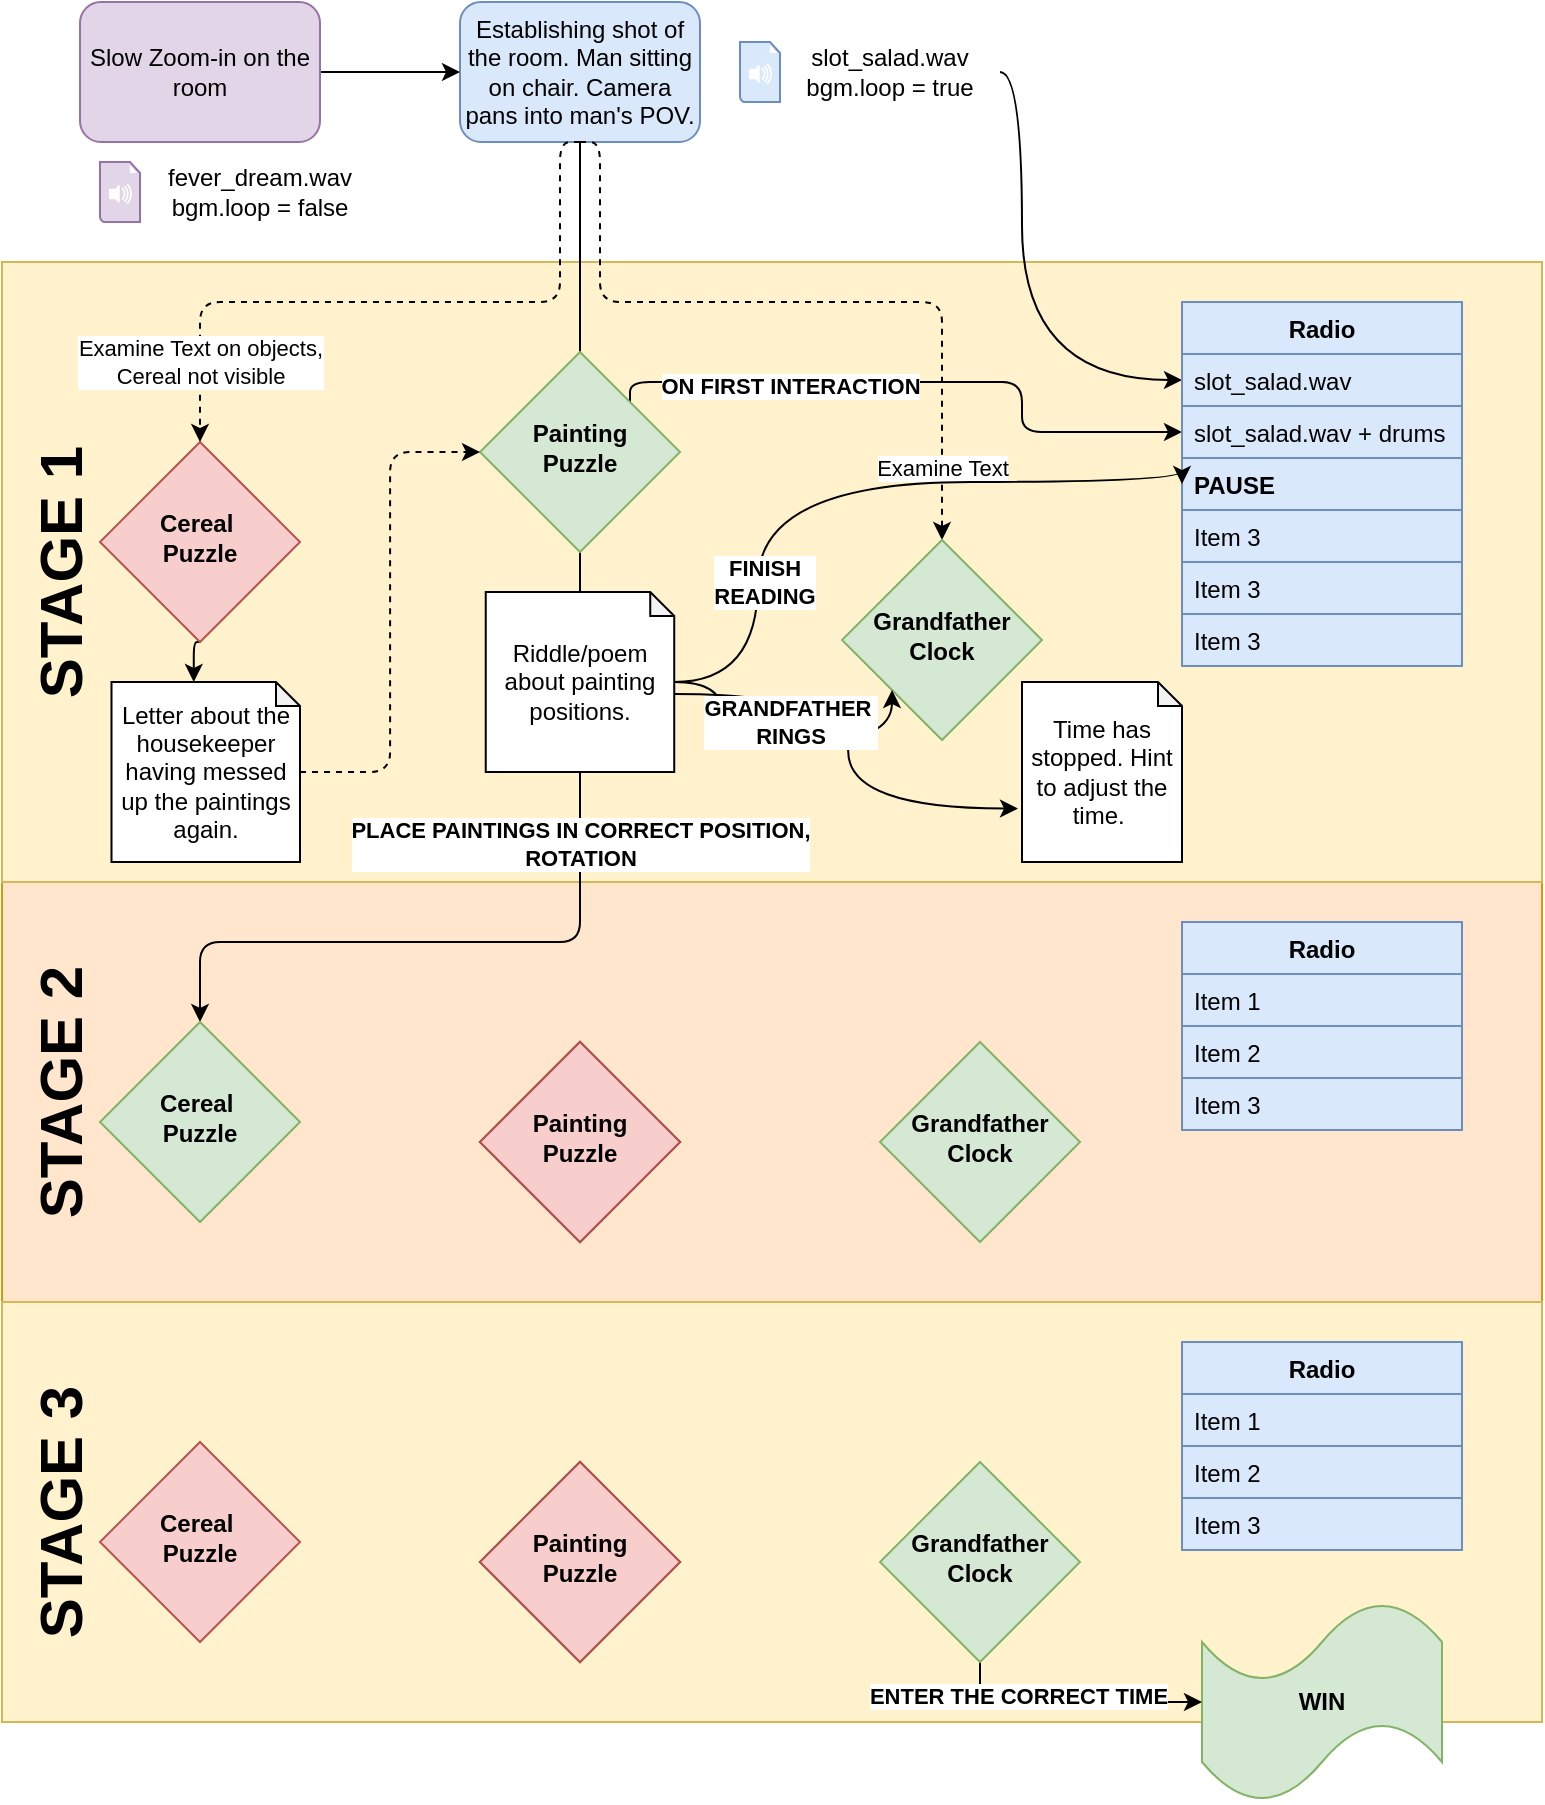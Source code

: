 <mxfile version="14.9.4" type="github">
  <diagram id="C5RBs43oDa-KdzZeNtuy" name="Page-1">
    <mxGraphModel dx="981" dy="526" grid="1" gridSize="10" guides="1" tooltips="1" connect="1" arrows="1" fold="1" page="1" pageScale="1" pageWidth="827" pageHeight="1169" math="0" shadow="0">
      <root>
        <mxCell id="WIyWlLk6GJQsqaUBKTNV-0" />
        <mxCell id="WIyWlLk6GJQsqaUBKTNV-1" parent="WIyWlLk6GJQsqaUBKTNV-0" />
        <mxCell id="HRKX2HEnGMGtDpEJBREF-33" value="" style="rounded=0;whiteSpace=wrap;html=1;labelBackgroundColor=none;fillColor=#ffe6cc;strokeColor=#d79b00;" vertex="1" parent="WIyWlLk6GJQsqaUBKTNV-1">
          <mxGeometry x="20" y="450" width="770" height="210" as="geometry" />
        </mxCell>
        <mxCell id="HRKX2HEnGMGtDpEJBREF-42" value="" style="rounded=0;whiteSpace=wrap;html=1;labelBackgroundColor=none;fillColor=#fff2cc;strokeColor=#d6b656;" vertex="1" parent="WIyWlLk6GJQsqaUBKTNV-1">
          <mxGeometry x="20" y="660" width="770" height="210" as="geometry" />
        </mxCell>
        <mxCell id="HRKX2HEnGMGtDpEJBREF-28" value="" style="rounded=0;whiteSpace=wrap;html=1;labelBackgroundColor=none;fillColor=#fff2cc;strokeColor=#d6b656;" vertex="1" parent="WIyWlLk6GJQsqaUBKTNV-1">
          <mxGeometry x="20" y="140" width="770" height="310" as="geometry" />
        </mxCell>
        <mxCell id="WIyWlLk6GJQsqaUBKTNV-3" value="" style="rounded=1;whiteSpace=wrap;html=1;fontSize=12;glass=0;strokeWidth=1;shadow=0;labelBackgroundColor=none;fillColor=#dae8fc;strokeColor=#6c8ebf;" parent="WIyWlLk6GJQsqaUBKTNV-1" vertex="1">
          <mxGeometry x="249" y="10" width="120" height="70" as="geometry" />
        </mxCell>
        <mxCell id="HRKX2HEnGMGtDpEJBREF-78" style="edgeStyle=orthogonalEdgeStyle;orthogonalLoop=1;jettySize=auto;html=1;exitX=0.5;exitY=1;exitDx=0;exitDy=0;entryX=0;entryY=0;entryDx=41.125;entryDy=0;entryPerimeter=0;rounded=1;" edge="1" parent="WIyWlLk6GJQsqaUBKTNV-1" source="WIyWlLk6GJQsqaUBKTNV-6" target="HRKX2HEnGMGtDpEJBREF-77">
          <mxGeometry relative="1" as="geometry" />
        </mxCell>
        <mxCell id="WIyWlLk6GJQsqaUBKTNV-6" value="&lt;b&gt;Cereal&amp;nbsp;&lt;br&gt;Puzzle&lt;/b&gt;" style="rhombus;whiteSpace=wrap;html=1;shadow=0;fontFamily=Helvetica;fontSize=12;align=center;strokeWidth=1;spacing=6;spacingTop=-4;fillColor=#f8cecc;strokeColor=#b85450;" parent="WIyWlLk6GJQsqaUBKTNV-1" vertex="1">
          <mxGeometry x="69" y="230" width="100" height="100" as="geometry" />
        </mxCell>
        <mxCell id="HRKX2HEnGMGtDpEJBREF-2" style="edgeStyle=orthogonalEdgeStyle;rounded=0;orthogonalLoop=1;jettySize=auto;html=1;" edge="1" parent="WIyWlLk6GJQsqaUBKTNV-1" source="HRKX2HEnGMGtDpEJBREF-1" target="WIyWlLk6GJQsqaUBKTNV-3">
          <mxGeometry relative="1" as="geometry">
            <Array as="points">
              <mxPoint x="219" y="45" />
              <mxPoint x="219" y="45" />
            </Array>
          </mxGeometry>
        </mxCell>
        <mxCell id="HRKX2HEnGMGtDpEJBREF-1" value="" style="rounded=1;whiteSpace=wrap;html=1;fontSize=12;glass=0;strokeWidth=1;shadow=0;fillColor=#e1d5e7;strokeColor=#9673a6;" vertex="1" parent="WIyWlLk6GJQsqaUBKTNV-1">
          <mxGeometry x="59" y="10" width="120" height="70" as="geometry" />
        </mxCell>
        <mxCell id="HRKX2HEnGMGtDpEJBREF-3" value="Slow Zoom-in on the room" style="text;html=1;align=center;verticalAlign=middle;whiteSpace=wrap;rounded=0;" vertex="1" parent="WIyWlLk6GJQsqaUBKTNV-1">
          <mxGeometry x="59" y="10" width="120" height="70" as="geometry" />
        </mxCell>
        <mxCell id="HRKX2HEnGMGtDpEJBREF-4" value="" style="shadow=0;dashed=0;html=1;labelPosition=center;verticalLabelPosition=bottom;verticalAlign=top;align=center;outlineConnect=0;shape=mxgraph.veeam.audio_file;labelBackgroundColor=none;fillColor=#e1d5e7;strokeColor=#9673a6;" vertex="1" parent="WIyWlLk6GJQsqaUBKTNV-1">
          <mxGeometry x="69" y="90" width="20" height="30" as="geometry" />
        </mxCell>
        <mxCell id="HRKX2HEnGMGtDpEJBREF-5" value="fever_dream.wav&lt;br&gt;bgm.loop = false" style="text;html=1;strokeColor=none;fillColor=none;align=center;verticalAlign=middle;whiteSpace=wrap;rounded=0;labelBackgroundColor=none;" vertex="1" parent="WIyWlLk6GJQsqaUBKTNV-1">
          <mxGeometry x="129" y="95" width="40" height="20" as="geometry" />
        </mxCell>
        <mxCell id="HRKX2HEnGMGtDpEJBREF-14" style="edgeStyle=orthogonalEdgeStyle;rounded=0;orthogonalLoop=1;jettySize=auto;html=1;entryX=0.5;entryY=0;entryDx=0;entryDy=0;" edge="1" parent="WIyWlLk6GJQsqaUBKTNV-1" source="HRKX2HEnGMGtDpEJBREF-6">
          <mxGeometry relative="1" as="geometry">
            <mxPoint x="309" y="220" as="targetPoint" />
          </mxGeometry>
        </mxCell>
        <mxCell id="HRKX2HEnGMGtDpEJBREF-15" style="edgeStyle=orthogonalEdgeStyle;rounded=1;orthogonalLoop=1;jettySize=auto;html=1;exitX=0.5;exitY=1;exitDx=0;exitDy=0;dashed=1;" edge="1" parent="WIyWlLk6GJQsqaUBKTNV-1" source="HRKX2HEnGMGtDpEJBREF-6" target="WIyWlLk6GJQsqaUBKTNV-6">
          <mxGeometry relative="1" as="geometry">
            <mxPoint x="249" y="220" as="targetPoint" />
            <Array as="points">
              <mxPoint x="299" y="80" />
              <mxPoint x="299" y="160" />
              <mxPoint x="119" y="160" />
            </Array>
          </mxGeometry>
        </mxCell>
        <mxCell id="HRKX2HEnGMGtDpEJBREF-101" value="Examine Text on objects,&lt;br&gt;Cereal not visible" style="edgeLabel;html=1;align=center;verticalAlign=middle;resizable=0;points=[];" vertex="1" connectable="0" parent="HRKX2HEnGMGtDpEJBREF-15">
          <mxGeometry x="0.861" relative="1" as="geometry">
            <mxPoint y="-17" as="offset" />
          </mxGeometry>
        </mxCell>
        <mxCell id="HRKX2HEnGMGtDpEJBREF-18" style="edgeStyle=orthogonalEdgeStyle;rounded=1;orthogonalLoop=1;jettySize=auto;html=1;exitX=0.5;exitY=1;exitDx=0;exitDy=0;dashed=1;" edge="1" parent="WIyWlLk6GJQsqaUBKTNV-1" source="HRKX2HEnGMGtDpEJBREF-6" target="HRKX2HEnGMGtDpEJBREF-17">
          <mxGeometry relative="1" as="geometry">
            <Array as="points">
              <mxPoint x="319" y="80" />
              <mxPoint x="319" y="160" />
              <mxPoint x="490" y="160" />
            </Array>
          </mxGeometry>
        </mxCell>
        <mxCell id="HRKX2HEnGMGtDpEJBREF-100" value="Examine Text" style="edgeLabel;html=1;align=center;verticalAlign=middle;resizable=0;points=[];" vertex="1" connectable="0" parent="HRKX2HEnGMGtDpEJBREF-18">
          <mxGeometry x="0.807" relative="1" as="geometry">
            <mxPoint as="offset" />
          </mxGeometry>
        </mxCell>
        <mxCell id="HRKX2HEnGMGtDpEJBREF-6" value="Establishing shot of the room. Man sitting on chair. Camera pans into man&#39;s POV." style="text;html=1;align=center;verticalAlign=middle;whiteSpace=wrap;rounded=0;" vertex="1" parent="WIyWlLk6GJQsqaUBKTNV-1">
          <mxGeometry x="249" y="10" width="120" height="70" as="geometry" />
        </mxCell>
        <mxCell id="HRKX2HEnGMGtDpEJBREF-9" value="" style="shadow=0;dashed=0;html=1;labelPosition=center;verticalLabelPosition=bottom;verticalAlign=top;align=center;outlineConnect=0;shape=mxgraph.veeam.audio_file;labelBackgroundColor=none;fillColor=#dae8fc;strokeColor=#6c8ebf;" vertex="1" parent="WIyWlLk6GJQsqaUBKTNV-1">
          <mxGeometry x="389" y="30" width="20" height="30" as="geometry" />
        </mxCell>
        <mxCell id="HRKX2HEnGMGtDpEJBREF-64" style="edgeStyle=orthogonalEdgeStyle;curved=1;orthogonalLoop=1;jettySize=auto;html=1;" edge="1" parent="WIyWlLk6GJQsqaUBKTNV-1" source="HRKX2HEnGMGtDpEJBREF-10" target="HRKX2HEnGMGtDpEJBREF-30">
          <mxGeometry relative="1" as="geometry">
            <Array as="points">
              <mxPoint x="530" y="45" />
              <mxPoint x="530" y="199" />
            </Array>
          </mxGeometry>
        </mxCell>
        <mxCell id="HRKX2HEnGMGtDpEJBREF-10" value="slot_salad.wav&lt;br&gt;bgm.loop = true" style="text;html=1;strokeColor=none;fillColor=none;align=center;verticalAlign=middle;whiteSpace=wrap;rounded=0;labelBackgroundColor=none;" vertex="1" parent="WIyWlLk6GJQsqaUBKTNV-1">
          <mxGeometry x="409" y="32.5" width="110" height="25" as="geometry" />
        </mxCell>
        <mxCell id="HRKX2HEnGMGtDpEJBREF-88" style="edgeStyle=orthogonalEdgeStyle;rounded=1;orthogonalLoop=1;jettySize=auto;html=1;" edge="1" parent="WIyWlLk6GJQsqaUBKTNV-1" source="HRKX2HEnGMGtDpEJBREF-16" target="HRKX2HEnGMGtDpEJBREF-34">
          <mxGeometry relative="1" as="geometry">
            <Array as="points">
              <mxPoint x="309" y="480" />
              <mxPoint x="119" y="480" />
            </Array>
          </mxGeometry>
        </mxCell>
        <mxCell id="HRKX2HEnGMGtDpEJBREF-94" value="&lt;b&gt;PLACE PAINTINGS IN CORRECT POSITION,&lt;br&gt;ROTATION&lt;br&gt;&lt;/b&gt;" style="edgeLabel;html=1;align=center;verticalAlign=middle;resizable=0;points=[];" vertex="1" connectable="0" parent="HRKX2HEnGMGtDpEJBREF-88">
          <mxGeometry x="-0.312" relative="1" as="geometry">
            <mxPoint as="offset" />
          </mxGeometry>
        </mxCell>
        <mxCell id="HRKX2HEnGMGtDpEJBREF-90" style="edgeStyle=orthogonalEdgeStyle;rounded=1;orthogonalLoop=1;jettySize=auto;html=1;exitX=1;exitY=0;exitDx=0;exitDy=0;entryX=0;entryY=0.5;entryDx=0;entryDy=0;" edge="1" parent="WIyWlLk6GJQsqaUBKTNV-1" source="HRKX2HEnGMGtDpEJBREF-16" target="HRKX2HEnGMGtDpEJBREF-31">
          <mxGeometry relative="1" as="geometry">
            <Array as="points">
              <mxPoint x="334" y="200" />
              <mxPoint x="530" y="200" />
              <mxPoint x="530" y="225" />
            </Array>
          </mxGeometry>
        </mxCell>
        <mxCell id="HRKX2HEnGMGtDpEJBREF-91" value="&lt;b&gt;ON FIRST INTERACTION&lt;/b&gt;" style="edgeLabel;html=1;align=center;verticalAlign=middle;resizable=0;points=[];" vertex="1" connectable="0" parent="HRKX2HEnGMGtDpEJBREF-90">
          <mxGeometry x="-0.788" y="-2" relative="1" as="geometry">
            <mxPoint x="57" as="offset" />
          </mxGeometry>
        </mxCell>
        <mxCell id="HRKX2HEnGMGtDpEJBREF-16" value="&lt;b&gt;Painting&lt;br&gt;Puzzle&lt;/b&gt;" style="rhombus;whiteSpace=wrap;html=1;shadow=0;fontFamily=Helvetica;fontSize=12;align=center;strokeWidth=1;spacing=6;spacingTop=-4;fillColor=#d5e8d4;strokeColor=#82b366;" vertex="1" parent="WIyWlLk6GJQsqaUBKTNV-1">
          <mxGeometry x="259" y="185" width="100" height="100" as="geometry" />
        </mxCell>
        <mxCell id="HRKX2HEnGMGtDpEJBREF-17" value="&lt;b&gt;Grandfather&lt;br&gt;Clock&lt;/b&gt;" style="rhombus;whiteSpace=wrap;html=1;shadow=0;fontFamily=Helvetica;fontSize=12;align=center;strokeWidth=1;spacing=6;spacingTop=-4;fillColor=#d5e8d4;strokeColor=#82b366;" vertex="1" parent="WIyWlLk6GJQsqaUBKTNV-1">
          <mxGeometry x="440" y="279" width="100" height="100" as="geometry" />
        </mxCell>
        <mxCell id="HRKX2HEnGMGtDpEJBREF-23" value="&lt;b&gt;WIN&lt;/b&gt;" style="shape=tape;whiteSpace=wrap;html=1;labelBackgroundColor=none;fillColor=#d5e8d4;strokeColor=#82b366;" vertex="1" parent="WIyWlLk6GJQsqaUBKTNV-1">
          <mxGeometry x="620" y="810" width="120" height="100" as="geometry" />
        </mxCell>
        <mxCell id="HRKX2HEnGMGtDpEJBREF-29" value="Radio" style="swimlane;fontStyle=1;childLayout=stackLayout;horizontal=1;startSize=26;horizontalStack=0;resizeParent=1;resizeParentMax=0;resizeLast=0;collapsible=1;marginBottom=0;labelBackgroundColor=none;fillColor=#dae8fc;strokeColor=#6c8ebf;" vertex="1" parent="WIyWlLk6GJQsqaUBKTNV-1">
          <mxGeometry x="610" y="160" width="140" height="104" as="geometry" />
        </mxCell>
        <mxCell id="HRKX2HEnGMGtDpEJBREF-30" value="slot_salad.wav" style="text;strokeColor=#6c8ebf;fillColor=#dae8fc;align=left;verticalAlign=top;spacingLeft=4;spacingRight=4;overflow=hidden;rotatable=0;points=[[0,0.5],[1,0.5]];portConstraint=eastwest;" vertex="1" parent="HRKX2HEnGMGtDpEJBREF-29">
          <mxGeometry y="26" width="140" height="26" as="geometry" />
        </mxCell>
        <mxCell id="HRKX2HEnGMGtDpEJBREF-31" value="slot_salad.wav + drums" style="text;strokeColor=#6c8ebf;fillColor=#dae8fc;align=left;verticalAlign=top;spacingLeft=4;spacingRight=4;overflow=hidden;rotatable=0;points=[[0,0.5],[1,0.5]];portConstraint=eastwest;" vertex="1" parent="HRKX2HEnGMGtDpEJBREF-29">
          <mxGeometry y="52" width="140" height="26" as="geometry" />
        </mxCell>
        <mxCell id="HRKX2HEnGMGtDpEJBREF-32" value="PAUSE" style="text;strokeColor=#6c8ebf;fillColor=#dae8fc;align=left;verticalAlign=top;spacingLeft=4;spacingRight=4;overflow=hidden;rotatable=0;points=[[0,0.5],[1,0.5]];portConstraint=eastwest;fontStyle=1" vertex="1" parent="HRKX2HEnGMGtDpEJBREF-29">
          <mxGeometry y="78" width="140" height="26" as="geometry" />
        </mxCell>
        <mxCell id="HRKX2HEnGMGtDpEJBREF-34" value="&lt;b&gt;Cereal&amp;nbsp;&lt;br&gt;Puzzle&lt;/b&gt;" style="rhombus;whiteSpace=wrap;html=1;shadow=0;fontFamily=Helvetica;fontSize=12;align=center;strokeWidth=1;spacing=6;spacingTop=-4;fillColor=#d5e8d4;strokeColor=#82b366;" vertex="1" parent="WIyWlLk6GJQsqaUBKTNV-1">
          <mxGeometry x="69" y="520" width="100" height="100" as="geometry" />
        </mxCell>
        <mxCell id="HRKX2HEnGMGtDpEJBREF-35" value="Cereal&amp;nbsp;&lt;br&gt;Puzzle" style="rhombus;whiteSpace=wrap;html=1;shadow=0;fontFamily=Helvetica;fontSize=12;align=center;strokeWidth=1;spacing=6;spacingTop=-4;" vertex="1" parent="WIyWlLk6GJQsqaUBKTNV-1">
          <mxGeometry x="259" y="530" width="100" height="100" as="geometry" />
        </mxCell>
        <mxCell id="HRKX2HEnGMGtDpEJBREF-36" value="&lt;b&gt;Painting&lt;br&gt;Puzzle&lt;/b&gt;" style="rhombus;whiteSpace=wrap;html=1;shadow=0;fontFamily=Helvetica;fontSize=12;align=center;strokeWidth=1;spacing=6;spacingTop=-4;fillColor=#f8cecc;strokeColor=#b85450;" vertex="1" parent="WIyWlLk6GJQsqaUBKTNV-1">
          <mxGeometry x="259" y="530" width="100" height="100" as="geometry" />
        </mxCell>
        <mxCell id="HRKX2HEnGMGtDpEJBREF-37" value="&lt;b&gt;Grandfather&lt;br&gt;Clock&lt;/b&gt;" style="rhombus;whiteSpace=wrap;html=1;shadow=0;fontFamily=Helvetica;fontSize=12;align=center;strokeWidth=1;spacing=6;spacingTop=-4;fillColor=#d5e8d4;strokeColor=#82b366;" vertex="1" parent="WIyWlLk6GJQsqaUBKTNV-1">
          <mxGeometry x="459" y="530" width="100" height="100" as="geometry" />
        </mxCell>
        <mxCell id="HRKX2HEnGMGtDpEJBREF-38" value="Radio" style="swimlane;fontStyle=1;childLayout=stackLayout;horizontal=1;startSize=26;horizontalStack=0;resizeParent=1;resizeParentMax=0;resizeLast=0;collapsible=1;marginBottom=0;labelBackgroundColor=none;fillColor=#dae8fc;strokeColor=#6c8ebf;" vertex="1" parent="WIyWlLk6GJQsqaUBKTNV-1">
          <mxGeometry x="610" y="470" width="140" height="104" as="geometry" />
        </mxCell>
        <mxCell id="HRKX2HEnGMGtDpEJBREF-39" value="Item 1" style="text;strokeColor=#6c8ebf;fillColor=#dae8fc;align=left;verticalAlign=top;spacingLeft=4;spacingRight=4;overflow=hidden;rotatable=0;points=[[0,0.5],[1,0.5]];portConstraint=eastwest;" vertex="1" parent="HRKX2HEnGMGtDpEJBREF-38">
          <mxGeometry y="26" width="140" height="26" as="geometry" />
        </mxCell>
        <mxCell id="HRKX2HEnGMGtDpEJBREF-40" value="Item 2" style="text;strokeColor=#6c8ebf;fillColor=#dae8fc;align=left;verticalAlign=top;spacingLeft=4;spacingRight=4;overflow=hidden;rotatable=0;points=[[0,0.5],[1,0.5]];portConstraint=eastwest;" vertex="1" parent="HRKX2HEnGMGtDpEJBREF-38">
          <mxGeometry y="52" width="140" height="26" as="geometry" />
        </mxCell>
        <mxCell id="HRKX2HEnGMGtDpEJBREF-41" value="Item 3" style="text;strokeColor=#6c8ebf;fillColor=#dae8fc;align=left;verticalAlign=top;spacingLeft=4;spacingRight=4;overflow=hidden;rotatable=0;points=[[0,0.5],[1,0.5]];portConstraint=eastwest;" vertex="1" parent="HRKX2HEnGMGtDpEJBREF-38">
          <mxGeometry y="78" width="140" height="26" as="geometry" />
        </mxCell>
        <mxCell id="HRKX2HEnGMGtDpEJBREF-43" value="&lt;b&gt;Cereal&amp;nbsp;&lt;br&gt;Puzzle&lt;/b&gt;" style="rhombus;whiteSpace=wrap;html=1;shadow=0;fontFamily=Helvetica;fontSize=12;align=center;strokeWidth=1;spacing=6;spacingTop=-4;fillColor=#f8cecc;strokeColor=#b85450;" vertex="1" parent="WIyWlLk6GJQsqaUBKTNV-1">
          <mxGeometry x="69" y="730" width="100" height="100" as="geometry" />
        </mxCell>
        <mxCell id="HRKX2HEnGMGtDpEJBREF-44" value="Cereal&amp;nbsp;&lt;br&gt;Puzzle" style="rhombus;whiteSpace=wrap;html=1;shadow=0;fontFamily=Helvetica;fontSize=12;align=center;strokeWidth=1;spacing=6;spacingTop=-4;" vertex="1" parent="WIyWlLk6GJQsqaUBKTNV-1">
          <mxGeometry x="259" y="740" width="100" height="100" as="geometry" />
        </mxCell>
        <mxCell id="HRKX2HEnGMGtDpEJBREF-45" value="&lt;b&gt;Painting&lt;br&gt;Puzzle&lt;/b&gt;" style="rhombus;whiteSpace=wrap;html=1;shadow=0;fontFamily=Helvetica;fontSize=12;align=center;strokeWidth=1;spacing=6;spacingTop=-4;fillColor=#f8cecc;strokeColor=#b85450;" vertex="1" parent="WIyWlLk6GJQsqaUBKTNV-1">
          <mxGeometry x="259" y="740" width="100" height="100" as="geometry" />
        </mxCell>
        <mxCell id="HRKX2HEnGMGtDpEJBREF-51" style="edgeStyle=orthogonalEdgeStyle;rounded=0;orthogonalLoop=1;jettySize=auto;html=1;entryX=0;entryY=0.5;entryDx=0;entryDy=0;entryPerimeter=0;" edge="1" parent="WIyWlLk6GJQsqaUBKTNV-1" source="HRKX2HEnGMGtDpEJBREF-46" target="HRKX2HEnGMGtDpEJBREF-23">
          <mxGeometry relative="1" as="geometry">
            <Array as="points">
              <mxPoint x="509" y="860" />
            </Array>
          </mxGeometry>
        </mxCell>
        <mxCell id="HRKX2HEnGMGtDpEJBREF-58" value="&lt;b&gt;ENTER THE CORRECT TIME&lt;/b&gt;" style="edgeLabel;html=1;align=center;verticalAlign=middle;resizable=0;points=[];" vertex="1" connectable="0" parent="HRKX2HEnGMGtDpEJBREF-51">
          <mxGeometry x="-0.413" y="3" relative="1" as="geometry">
            <mxPoint as="offset" />
          </mxGeometry>
        </mxCell>
        <mxCell id="HRKX2HEnGMGtDpEJBREF-46" value="&lt;b&gt;Grandfather&lt;br&gt;Clock&lt;/b&gt;" style="rhombus;whiteSpace=wrap;html=1;shadow=0;fontFamily=Helvetica;fontSize=12;align=center;strokeWidth=1;spacing=6;spacingTop=-4;fillColor=#d5e8d4;strokeColor=#82b366;" vertex="1" parent="WIyWlLk6GJQsqaUBKTNV-1">
          <mxGeometry x="459" y="740" width="100" height="100" as="geometry" />
        </mxCell>
        <mxCell id="HRKX2HEnGMGtDpEJBREF-47" value="Radio" style="swimlane;fontStyle=1;childLayout=stackLayout;horizontal=1;startSize=26;horizontalStack=0;resizeParent=1;resizeParentMax=0;resizeLast=0;collapsible=1;marginBottom=0;labelBackgroundColor=none;fillColor=#dae8fc;strokeColor=#6c8ebf;" vertex="1" parent="WIyWlLk6GJQsqaUBKTNV-1">
          <mxGeometry x="610" y="680" width="140" height="104" as="geometry" />
        </mxCell>
        <mxCell id="HRKX2HEnGMGtDpEJBREF-48" value="Item 1" style="text;strokeColor=#6c8ebf;fillColor=#dae8fc;align=left;verticalAlign=top;spacingLeft=4;spacingRight=4;overflow=hidden;rotatable=0;points=[[0,0.5],[1,0.5]];portConstraint=eastwest;" vertex="1" parent="HRKX2HEnGMGtDpEJBREF-47">
          <mxGeometry y="26" width="140" height="26" as="geometry" />
        </mxCell>
        <mxCell id="HRKX2HEnGMGtDpEJBREF-49" value="Item 2" style="text;strokeColor=#6c8ebf;fillColor=#dae8fc;align=left;verticalAlign=top;spacingLeft=4;spacingRight=4;overflow=hidden;rotatable=0;points=[[0,0.5],[1,0.5]];portConstraint=eastwest;" vertex="1" parent="HRKX2HEnGMGtDpEJBREF-47">
          <mxGeometry y="52" width="140" height="26" as="geometry" />
        </mxCell>
        <mxCell id="HRKX2HEnGMGtDpEJBREF-50" value="Item 3" style="text;strokeColor=#6c8ebf;fillColor=#dae8fc;align=left;verticalAlign=top;spacingLeft=4;spacingRight=4;overflow=hidden;rotatable=0;points=[[0,0.5],[1,0.5]];portConstraint=eastwest;" vertex="1" parent="HRKX2HEnGMGtDpEJBREF-47">
          <mxGeometry y="78" width="140" height="26" as="geometry" />
        </mxCell>
        <mxCell id="HRKX2HEnGMGtDpEJBREF-52" value="&lt;b&gt;&lt;font style=&quot;font-size: 30px&quot;&gt;STAGE 1&lt;/font&gt;&lt;/b&gt;" style="text;html=1;strokeColor=none;fillColor=none;align=center;verticalAlign=middle;whiteSpace=wrap;rounded=0;labelBackgroundColor=none;rotation=-90;" vertex="1" parent="WIyWlLk6GJQsqaUBKTNV-1">
          <mxGeometry x="-31" y="285" width="160" height="20" as="geometry" />
        </mxCell>
        <mxCell id="HRKX2HEnGMGtDpEJBREF-53" value="&lt;b&gt;&lt;font style=&quot;font-size: 30px&quot;&gt;STAGE 2&lt;/font&gt;&lt;/b&gt;" style="text;html=1;strokeColor=none;fillColor=none;align=center;verticalAlign=middle;whiteSpace=wrap;rounded=0;labelBackgroundColor=none;rotation=-90;" vertex="1" parent="WIyWlLk6GJQsqaUBKTNV-1">
          <mxGeometry x="-31" y="545" width="160" height="20" as="geometry" />
        </mxCell>
        <mxCell id="HRKX2HEnGMGtDpEJBREF-55" value="&lt;b&gt;&lt;font style=&quot;font-size: 30px&quot;&gt;STAGE 3&lt;/font&gt;&lt;/b&gt;" style="text;html=1;strokeColor=none;fillColor=none;align=center;verticalAlign=middle;whiteSpace=wrap;rounded=0;labelBackgroundColor=none;rotation=-90;" vertex="1" parent="WIyWlLk6GJQsqaUBKTNV-1">
          <mxGeometry x="-31" y="755" width="160" height="20" as="geometry" />
        </mxCell>
        <mxCell id="HRKX2HEnGMGtDpEJBREF-70" value="Item 3" style="text;strokeColor=#6c8ebf;fillColor=#dae8fc;align=left;verticalAlign=top;spacingLeft=4;spacingRight=4;overflow=hidden;rotatable=0;points=[[0,0.5],[1,0.5]];portConstraint=eastwest;" vertex="1" parent="WIyWlLk6GJQsqaUBKTNV-1">
          <mxGeometry x="610" y="264" width="140" height="26" as="geometry" />
        </mxCell>
        <mxCell id="HRKX2HEnGMGtDpEJBREF-72" value="Item 3" style="text;strokeColor=#6c8ebf;fillColor=#dae8fc;align=left;verticalAlign=top;spacingLeft=4;spacingRight=4;overflow=hidden;rotatable=0;points=[[0,0.5],[1,0.5]];portConstraint=eastwest;" vertex="1" parent="WIyWlLk6GJQsqaUBKTNV-1">
          <mxGeometry x="610" y="290" width="140" height="26" as="geometry" />
        </mxCell>
        <mxCell id="HRKX2HEnGMGtDpEJBREF-73" value="Item 3" style="text;strokeColor=#6c8ebf;fillColor=#dae8fc;align=left;verticalAlign=top;spacingLeft=4;spacingRight=4;overflow=hidden;rotatable=0;points=[[0,0.5],[1,0.5]];portConstraint=eastwest;" vertex="1" parent="WIyWlLk6GJQsqaUBKTNV-1">
          <mxGeometry x="610" y="316" width="140" height="26" as="geometry" />
        </mxCell>
        <mxCell id="HRKX2HEnGMGtDpEJBREF-83" style="edgeStyle=orthogonalEdgeStyle;rounded=1;orthogonalLoop=1;jettySize=auto;html=1;entryX=0;entryY=0.5;entryDx=0;entryDy=0;dashed=1;" edge="1" parent="WIyWlLk6GJQsqaUBKTNV-1" source="HRKX2HEnGMGtDpEJBREF-77" target="HRKX2HEnGMGtDpEJBREF-16">
          <mxGeometry relative="1" as="geometry" />
        </mxCell>
        <mxCell id="HRKX2HEnGMGtDpEJBREF-77" value="Letter about the housekeeper having messed up the paintings again." style="shape=note;whiteSpace=wrap;html=1;backgroundOutline=1;darkOpacity=0.05;labelBackgroundColor=none;size=12;" vertex="1" parent="WIyWlLk6GJQsqaUBKTNV-1">
          <mxGeometry x="74.75" y="350" width="94.25" height="90" as="geometry" />
        </mxCell>
        <mxCell id="HRKX2HEnGMGtDpEJBREF-93" value="" style="edgeStyle=orthogonalEdgeStyle;orthogonalLoop=1;jettySize=auto;html=1;entryX=0;entryY=0.5;entryDx=0;entryDy=0;curved=1;" edge="1" parent="WIyWlLk6GJQsqaUBKTNV-1" source="HRKX2HEnGMGtDpEJBREF-92" target="HRKX2HEnGMGtDpEJBREF-32">
          <mxGeometry relative="1" as="geometry">
            <Array as="points">
              <mxPoint x="398" y="350" />
              <mxPoint x="398" y="250" />
              <mxPoint x="610" y="250" />
            </Array>
          </mxGeometry>
        </mxCell>
        <mxCell id="HRKX2HEnGMGtDpEJBREF-95" value="&lt;b&gt;FINISH &lt;br&gt;READING&lt;/b&gt;" style="edgeLabel;html=1;align=center;verticalAlign=middle;resizable=0;points=[];" vertex="1" connectable="0" parent="HRKX2HEnGMGtDpEJBREF-93">
          <mxGeometry x="-0.164" y="-2" relative="1" as="geometry">
            <mxPoint x="-4" y="48" as="offset" />
          </mxGeometry>
        </mxCell>
        <mxCell id="HRKX2HEnGMGtDpEJBREF-99" style="edgeStyle=orthogonalEdgeStyle;curved=1;orthogonalLoop=1;jettySize=auto;html=1;exitX=0;exitY=0;exitDx=94.25;exitDy=51;exitPerimeter=0;entryX=-0.025;entryY=0.703;entryDx=0;entryDy=0;entryPerimeter=0;" edge="1" parent="WIyWlLk6GJQsqaUBKTNV-1" source="HRKX2HEnGMGtDpEJBREF-92" target="HRKX2HEnGMGtDpEJBREF-98">
          <mxGeometry relative="1" as="geometry" />
        </mxCell>
        <mxCell id="HRKX2HEnGMGtDpEJBREF-96" style="edgeStyle=orthogonalEdgeStyle;curved=1;orthogonalLoop=1;jettySize=auto;html=1;entryX=0;entryY=1;entryDx=0;entryDy=0;" edge="1" parent="WIyWlLk6GJQsqaUBKTNV-1" source="HRKX2HEnGMGtDpEJBREF-92" target="HRKX2HEnGMGtDpEJBREF-17">
          <mxGeometry relative="1" as="geometry">
            <Array as="points">
              <mxPoint x="380" y="350" />
              <mxPoint x="380" y="380" />
              <mxPoint x="465" y="380" />
            </Array>
          </mxGeometry>
        </mxCell>
        <mxCell id="HRKX2HEnGMGtDpEJBREF-97" value="&lt;b&gt;GRANDFATHER&amp;nbsp;&lt;br&gt;RINGS&lt;/b&gt;" style="edgeLabel;html=1;align=center;verticalAlign=middle;resizable=0;points=[];" vertex="1" connectable="0" parent="HRKX2HEnGMGtDpEJBREF-96">
          <mxGeometry x="-0.024" y="3" relative="1" as="geometry">
            <mxPoint x="7" y="-7" as="offset" />
          </mxGeometry>
        </mxCell>
        <mxCell id="HRKX2HEnGMGtDpEJBREF-92" value="Riddle/poem about painting positions." style="shape=note;whiteSpace=wrap;html=1;backgroundOutline=1;darkOpacity=0.05;labelBackgroundColor=none;size=12;" vertex="1" parent="WIyWlLk6GJQsqaUBKTNV-1">
          <mxGeometry x="261.87" y="305" width="94.25" height="90" as="geometry" />
        </mxCell>
        <mxCell id="HRKX2HEnGMGtDpEJBREF-98" value="Time has stopped. Hint to adjust the time.&amp;nbsp;" style="shape=note;whiteSpace=wrap;html=1;backgroundOutline=1;darkOpacity=0.05;labelBackgroundColor=none;size=12;" vertex="1" parent="WIyWlLk6GJQsqaUBKTNV-1">
          <mxGeometry x="530" y="350" width="80" height="90" as="geometry" />
        </mxCell>
      </root>
    </mxGraphModel>
  </diagram>
</mxfile>
